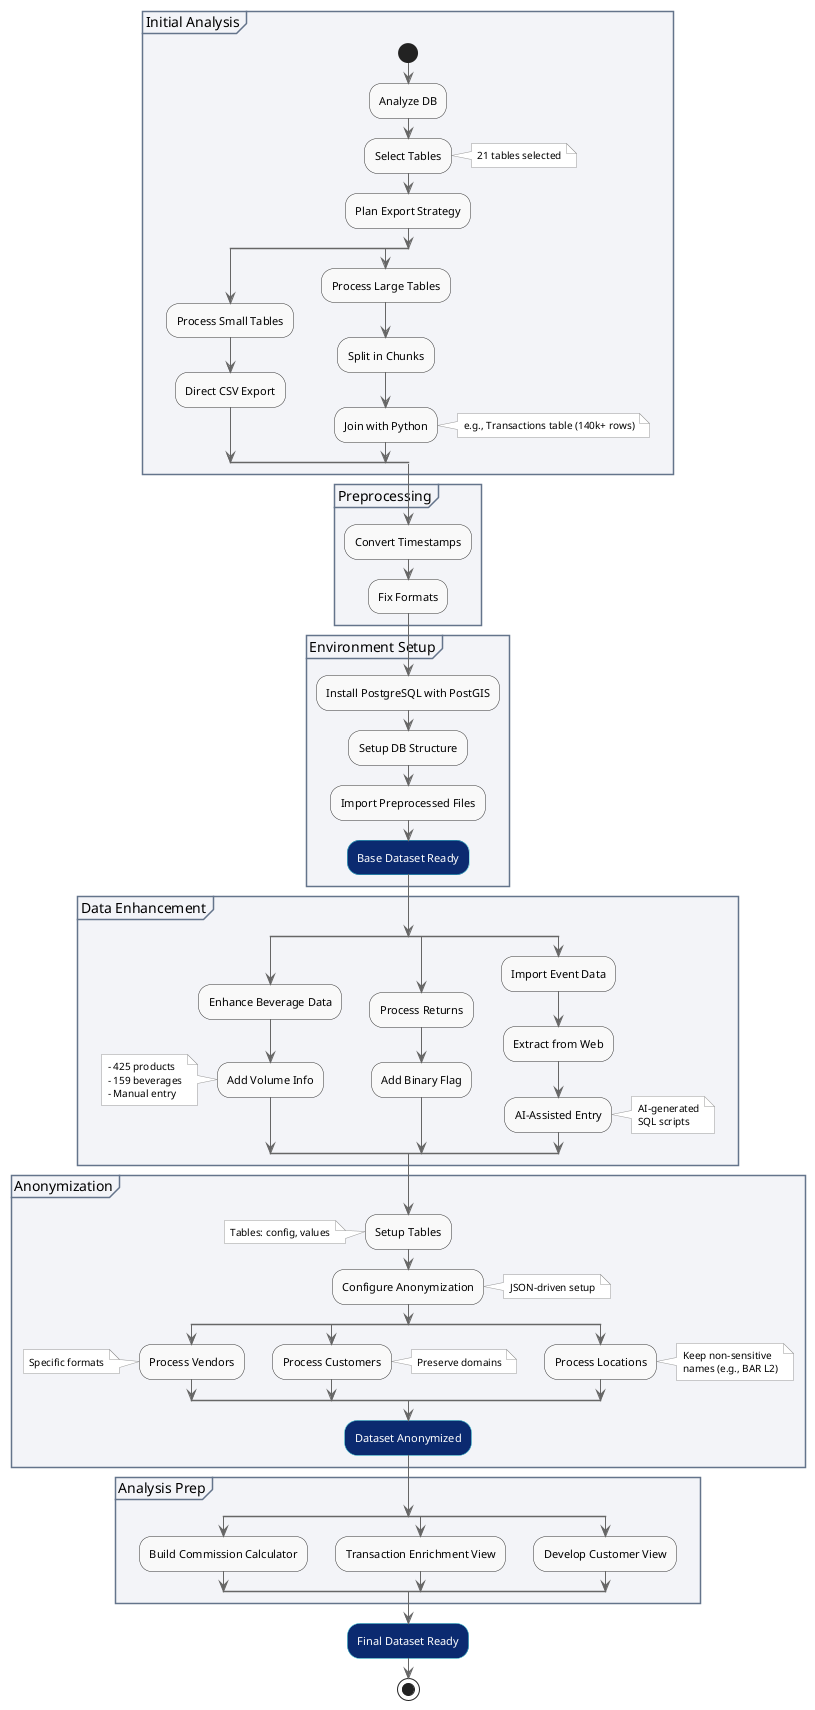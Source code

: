 @startuml
skinparam ActivityBackgroundColor #f9f9f9
skinparam ActivityBorderColor #333
skinparam ArrowColor #666
skinparam ActivityFontSize 11
skinparam NoteBorderColor #999
skinparam NoteBackgroundColor #fff
skinparam NoteFontSize 10

' Define specific activity styles
skinparam activity {
    BackgroundColor<<milestone>> #0B2A70
    FontColor<<milestone>> #FFF
    BorderColor<<milestone>> #40C8D3
}

skinparam partition {
    BackgroundColor #F3F4F8
    BorderColor #64748b
}

partition "Initial Analysis" {
    start
    :Analyze DB;
    :Select Tables;
    note right: 21 tables selected
    :Plan Export Strategy;

    split
        :Process Small Tables;
        :Direct CSV Export;
    split again
        :Process Large Tables;
        :Split in Chunks;
        :Join with Python;
        note right: e.g., Transactions table (140k+ rows)
    end split
}

partition "Preprocessing" {
    :Convert Timestamps;
    :Fix Formats;
'    note: Ensure numeric consistency
}

partition "Environment Setup" {
    :Install PostgreSQL with PostGIS;
    :Setup DB Structure;
    :Import Preprocessed Files;
    :Base Dataset Ready;<<milestone>>
}

partition "Data Enhancement" {
    split
        :Enhance Beverage Data;
        :Add Volume Info;
        note left
            - 425 products
            - 159 beverages
            - Manual entry
        end note
    split again
        :Process Returns;
        :Add Binary Flag;
    split again
        :Import Event Data;
        :Extract from Web;
        :AI-Assisted Entry;
        note right
            AI-generated
            SQL scripts
        end note
    end split
}

partition "Anonymization" {
    :Setup Tables;
    note left: Tables: config, values
    :Configure Anonymization;
    note right: JSON-driven setup

    split
        :Process Vendors;
        note left: Specific formats
    split again
        :Process Customers;
        note right: Preserve domains
    split again
        :Process Locations;
        note right
            Keep non-sensitive
            names (e.g., BAR L2)
        end note
    end split
    :Dataset Anonymized;<<milestone>>
}

partition "Analysis Prep" {
    split
        :Build Commission Calculator;
    split again
        :Transaction Enrichment View;
    split again
        :Develop Customer View;
    end split
}

:Final Dataset Ready;<<milestone>>
stop

@enduml
